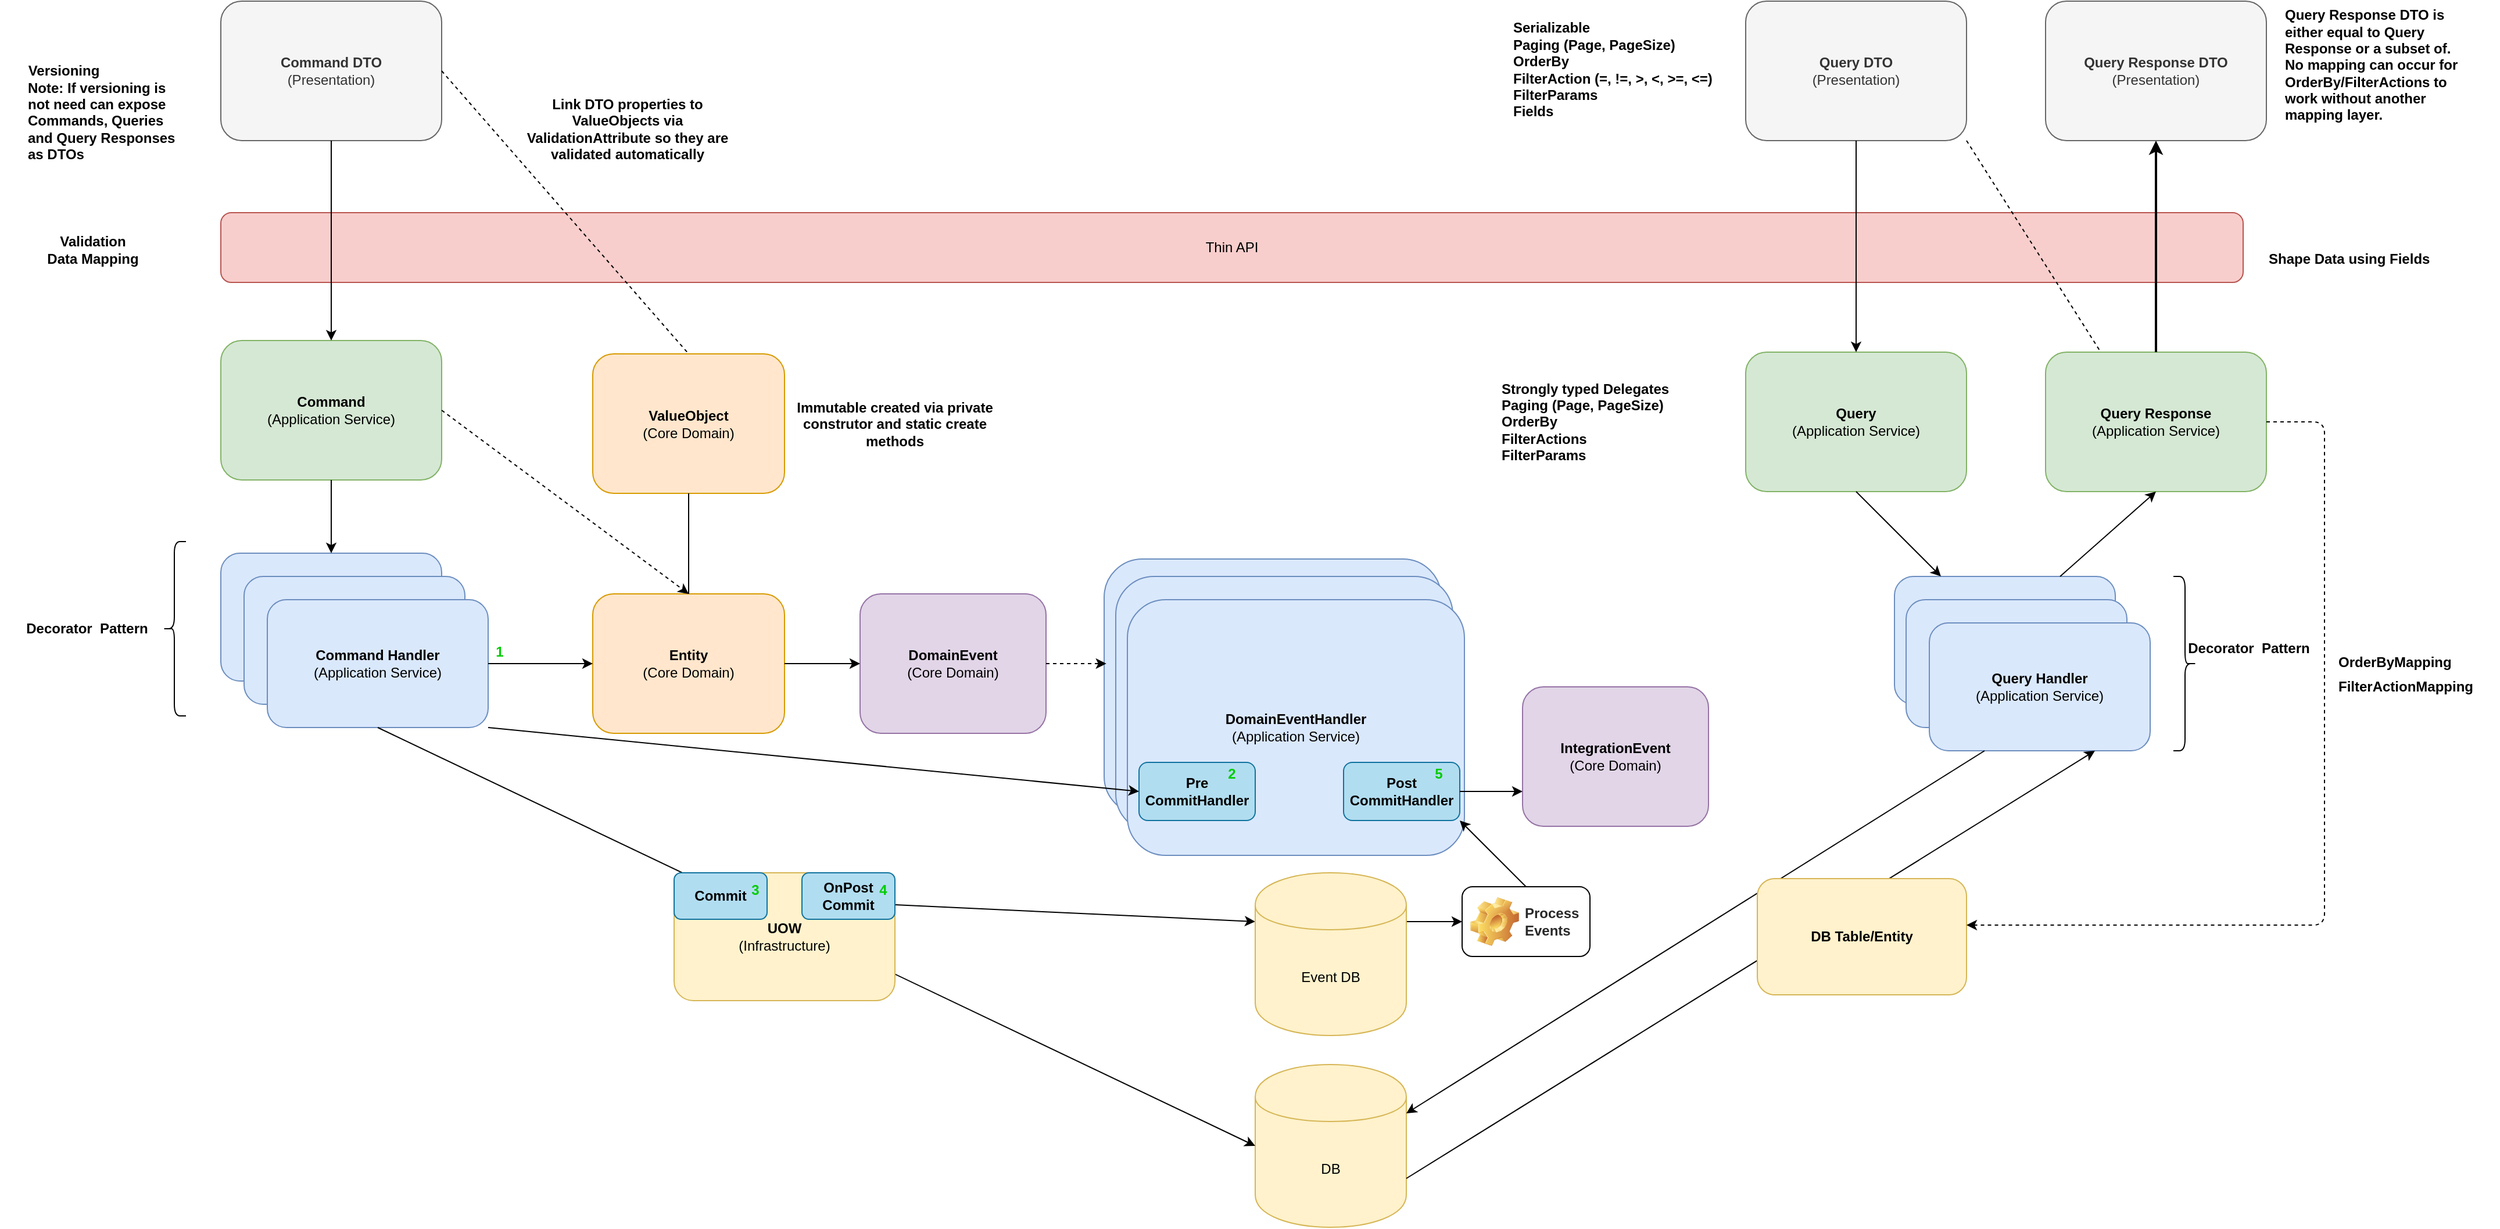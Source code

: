 <mxfile version="12.6.2" type="device"><diagram id="Shv8idoQgrJN4rAfnkL6" name="Page-1"><mxGraphModel dx="2415" dy="1206" grid="1" gridSize="10" guides="1" tooltips="1" connect="1" arrows="1" fold="1" page="1" pageScale="1" pageWidth="850" pageHeight="1100" math="0" shadow="0"><root><mxCell id="0"/><mxCell id="1" parent="0"/><mxCell id="SZfXagGTYZ-i1aPHvyVW-30" value="&lt;b&gt;DomainEventHandler&lt;/b&gt;&lt;br&gt;(Application Service)" style="rounded=1;whiteSpace=wrap;html=1;fillColor=#dae8fc;strokeColor=#6c8ebf;labelPosition=center;verticalLabelPosition=middle;align=center;verticalAlign=middle;" vertex="1" parent="1"><mxGeometry x="970" y="515" width="290" height="220" as="geometry"/></mxCell><mxCell id="SZfXagGTYZ-i1aPHvyVW-29" value="&lt;b&gt;DomainEventHandler&lt;/b&gt;&lt;br&gt;(Application Service)" style="rounded=1;whiteSpace=wrap;html=1;fillColor=#dae8fc;strokeColor=#6c8ebf;labelPosition=center;verticalLabelPosition=middle;align=center;verticalAlign=middle;" vertex="1" parent="1"><mxGeometry x="980" y="530" width="290" height="220" as="geometry"/></mxCell><mxCell id="zQwGPbky9w92wJC24JL_-1" value="&lt;b&gt;Command&lt;/b&gt;&lt;br&gt;(Application Service)" style="rounded=1;whiteSpace=wrap;html=1;fillColor=#d5e8d4;strokeColor=#82b366;" parent="1" vertex="1"><mxGeometry x="210" y="327" width="190" height="120" as="geometry"/></mxCell><mxCell id="zQwGPbky9w92wJC24JL_-4" value="DB" style="shape=cylinder;whiteSpace=wrap;html=1;boundedLbl=1;backgroundOutline=1;rounded=1;fillColor=#fff2cc;strokeColor=#d6b656;shadow=0;" parent="1" vertex="1"><mxGeometry x="1100" y="950" width="130" height="140" as="geometry"/></mxCell><mxCell id="zQwGPbky9w92wJC24JL_-5" value="CommandHandler" style="rounded=1;whiteSpace=wrap;html=1;fillColor=#dae8fc;strokeColor=#6c8ebf;" parent="1" vertex="1"><mxGeometry x="210" y="510" width="190" height="110" as="geometry"/></mxCell><mxCell id="zQwGPbky9w92wJC24JL_-6" value="&lt;b&gt;Query&lt;/b&gt;&lt;br&gt;(Application Service)" style="rounded=1;whiteSpace=wrap;html=1;fillColor=#d5e8d4;strokeColor=#82b366;" parent="1" vertex="1"><mxGeometry x="1522" y="337" width="190" height="120" as="geometry"/></mxCell><mxCell id="zQwGPbky9w92wJC24JL_-7" value="QueryHandler" style="rounded=1;whiteSpace=wrap;html=1;fillColor=#dae8fc;strokeColor=#6c8ebf;" parent="1" vertex="1"><mxGeometry x="1650" y="530" width="190" height="110" as="geometry"/></mxCell><mxCell id="zQwGPbky9w92wJC24JL_-10" value="Thin API" style="rounded=1;whiteSpace=wrap;html=1;fillColor=#f8cecc;strokeColor=#b85450;" parent="1" vertex="1"><mxGeometry x="210" y="217" width="1740" height="60" as="geometry"/></mxCell><mxCell id="zQwGPbky9w92wJC24JL_-11" value="CommandHandler" style="rounded=1;whiteSpace=wrap;html=1;fillColor=#dae8fc;strokeColor=#6c8ebf;" parent="1" vertex="1"><mxGeometry x="230" y="530" width="190" height="110" as="geometry"/></mxCell><mxCell id="zQwGPbky9w92wJC24JL_-12" value="&lt;b&gt;Command Handler&lt;/b&gt;&lt;br&gt;(Application Service)" style="rounded=1;whiteSpace=wrap;html=1;fillColor=#dae8fc;strokeColor=#6c8ebf;" parent="1" vertex="1"><mxGeometry x="250" y="550" width="190" height="110" as="geometry"/></mxCell><mxCell id="zQwGPbky9w92wJC24JL_-13" value="QueryHandler" style="rounded=1;whiteSpace=wrap;html=1;fillColor=#dae8fc;strokeColor=#6c8ebf;" parent="1" vertex="1"><mxGeometry x="1660" y="550" width="190" height="110" as="geometry"/></mxCell><mxCell id="zQwGPbky9w92wJC24JL_-14" value="&lt;b&gt;Query Handler&lt;/b&gt;&lt;br&gt;(Application Service)" style="rounded=1;whiteSpace=wrap;html=1;fillColor=#dae8fc;strokeColor=#6c8ebf;" parent="1" vertex="1"><mxGeometry x="1680" y="570" width="190" height="110" as="geometry"/></mxCell><mxCell id="zQwGPbky9w92wJC24JL_-15" value="&lt;b&gt;DomainEvent&lt;/b&gt;&lt;br&gt;(Core Domain)" style="rounded=1;whiteSpace=wrap;html=1;fillColor=#e1d5e7;strokeColor=#9673a6;" parent="1" vertex="1"><mxGeometry x="760" y="545" width="160" height="120" as="geometry"/></mxCell><mxCell id="zQwGPbky9w92wJC24JL_-16" value="&lt;b&gt;DomainEventHandler&lt;/b&gt;&lt;br&gt;(Application Service)" style="rounded=1;whiteSpace=wrap;html=1;fillColor=#dae8fc;strokeColor=#6c8ebf;labelPosition=center;verticalLabelPosition=middle;align=center;verticalAlign=middle;" parent="1" vertex="1"><mxGeometry x="990" y="550" width="290" height="220" as="geometry"/></mxCell><mxCell id="zQwGPbky9w92wJC24JL_-19" value="" style="endArrow=classic;html=1;exitX=0.5;exitY=1;exitDx=0;exitDy=0;entryX=0.5;entryY=0;entryDx=0;entryDy=0;" parent="1" source="zQwGPbky9w92wJC24JL_-1" target="zQwGPbky9w92wJC24JL_-5" edge="1"><mxGeometry width="50" height="50" relative="1" as="geometry"><mxPoint x="440" y="715" as="sourcePoint"/><mxPoint x="490" y="665" as="targetPoint"/></mxGeometry></mxCell><mxCell id="zQwGPbky9w92wJC24JL_-21" value="" style="endArrow=classic;html=1;exitX=0.5;exitY=1;exitDx=0;exitDy=0;" parent="1" source="zQwGPbky9w92wJC24JL_-6" target="zQwGPbky9w92wJC24JL_-7" edge="1"><mxGeometry width="50" height="50" relative="1" as="geometry"><mxPoint x="1712" y="800" as="sourcePoint"/><mxPoint x="1762" y="750" as="targetPoint"/></mxGeometry></mxCell><mxCell id="zQwGPbky9w92wJC24JL_-24" value="" style="endArrow=classic;html=1;exitX=0.5;exitY=1;exitDx=0;exitDy=0;entryX=0;entryY=0.5;entryDx=0;entryDy=0;" parent="1" source="zQwGPbky9w92wJC24JL_-12" target="zQwGPbky9w92wJC24JL_-4" edge="1"><mxGeometry width="50" height="50" relative="1" as="geometry"><mxPoint x="870" y="715" as="sourcePoint"/><mxPoint x="920" y="665" as="targetPoint"/></mxGeometry></mxCell><mxCell id="zQwGPbky9w92wJC24JL_-25" value="" style="endArrow=classic;html=1;exitX=0.25;exitY=1;exitDx=0;exitDy=0;entryX=1;entryY=0.3;entryDx=0;entryDy=0;" parent="1" source="zQwGPbky9w92wJC24JL_-14" target="zQwGPbky9w92wJC24JL_-4" edge="1"><mxGeometry width="50" height="50" relative="1" as="geometry"><mxPoint x="1550" y="425" as="sourcePoint"/><mxPoint x="1370" y="918" as="targetPoint"/></mxGeometry></mxCell><mxCell id="zQwGPbky9w92wJC24JL_-26" value="" style="endArrow=classic;html=1;exitX=1;exitY=0.7;exitDx=0;exitDy=0;entryX=0.75;entryY=1;entryDx=0;entryDy=0;" parent="1" source="zQwGPbky9w92wJC24JL_-4" target="zQwGPbky9w92wJC24JL_-14" edge="1"><mxGeometry width="50" height="50" relative="1" as="geometry"><mxPoint x="1370" y="1002" as="sourcePoint"/><mxPoint x="1340" y="645" as="targetPoint"/></mxGeometry></mxCell><mxCell id="zQwGPbky9w92wJC24JL_-29" value="&lt;b&gt;Entity&lt;/b&gt;&lt;br&gt;(Core Domain)" style="rounded=1;whiteSpace=wrap;html=1;fillColor=#ffe6cc;strokeColor=#d79b00;" parent="1" vertex="1"><mxGeometry x="530" y="545" width="165" height="120" as="geometry"/></mxCell><mxCell id="zQwGPbky9w92wJC24JL_-35" value="&lt;b&gt;Command DTO&lt;/b&gt;&lt;br&gt;(Presentation)" style="rounded=1;whiteSpace=wrap;html=1;fillColor=#f5f5f5;strokeColor=#666666;fontColor=#333333;gradientColor=none;gradientDirection=east;" parent="1" vertex="1"><mxGeometry x="210" y="35" width="190" height="120" as="geometry"/></mxCell><mxCell id="zQwGPbky9w92wJC24JL_-36" value="&lt;b&gt;Query DTO&lt;/b&gt;&lt;br&gt;(Presentation)" style="rounded=1;whiteSpace=wrap;html=1;fillColor=#f5f5f5;strokeColor=#666666;fontColor=#333333;" parent="1" vertex="1"><mxGeometry x="1522" y="35" width="190" height="120" as="geometry"/></mxCell><mxCell id="zQwGPbky9w92wJC24JL_-37" value="&lt;b&gt;Query Response&lt;/b&gt;&lt;br&gt;(Application Service)" style="rounded=1;whiteSpace=wrap;html=1;fillColor=#d5e8d4;strokeColor=#82b366;" parent="1" vertex="1"><mxGeometry x="1780" y="337" width="190" height="120" as="geometry"/></mxCell><mxCell id="zQwGPbky9w92wJC24JL_-38" value="&lt;b&gt;Query Response DTO&lt;/b&gt;&lt;br&gt;(Presentation)" style="rounded=1;whiteSpace=wrap;html=1;fillColor=#f5f5f5;strokeColor=#666666;fontColor=#333333;gradientColor=none;gradientDirection=east;" parent="1" vertex="1"><mxGeometry x="1780" y="35" width="190" height="120" as="geometry"/></mxCell><mxCell id="zQwGPbky9w92wJC24JL_-39" value="" style="endArrow=classic;html=1;exitX=0.75;exitY=0;exitDx=0;exitDy=0;entryX=0.5;entryY=1;entryDx=0;entryDy=0;" parent="1" source="zQwGPbky9w92wJC24JL_-7" target="zQwGPbky9w92wJC24JL_-37" edge="1"><mxGeometry width="50" height="50" relative="1" as="geometry"><mxPoint x="1950" y="605" as="sourcePoint"/><mxPoint x="2000" y="555" as="targetPoint"/></mxGeometry></mxCell><mxCell id="zQwGPbky9w92wJC24JL_-40" value="" style="endArrow=classic;html=1;exitX=0.5;exitY=0;exitDx=0;exitDy=0;entryX=0.5;entryY=1;entryDx=0;entryDy=0;strokeWidth=2;" parent="1" source="zQwGPbky9w92wJC24JL_-37" target="zQwGPbky9w92wJC24JL_-38" edge="1"><mxGeometry width="50" height="50" relative="1" as="geometry"><mxPoint x="2120" y="365" as="sourcePoint"/><mxPoint x="2170" y="315" as="targetPoint"/></mxGeometry></mxCell><mxCell id="zQwGPbky9w92wJC24JL_-41" value="" style="endArrow=classic;html=1;exitX=0.5;exitY=1;exitDx=0;exitDy=0;" parent="1" source="zQwGPbky9w92wJC24JL_-35" target="zQwGPbky9w92wJC24JL_-1" edge="1"><mxGeometry width="50" height="50" relative="1" as="geometry"><mxPoint x="730" y="435" as="sourcePoint"/><mxPoint x="780" y="385" as="targetPoint"/></mxGeometry></mxCell><mxCell id="zQwGPbky9w92wJC24JL_-44" value="" style="endArrow=classic;html=1;exitX=1;exitY=0.5;exitDx=0;exitDy=0;" parent="1" source="zQwGPbky9w92wJC24JL_-12" target="zQwGPbky9w92wJC24JL_-29" edge="1"><mxGeometry width="50" height="50" relative="1" as="geometry"><mxPoint x="820" y="485" as="sourcePoint"/><mxPoint x="870" y="435" as="targetPoint"/></mxGeometry></mxCell><mxCell id="zQwGPbky9w92wJC24JL_-45" value="" style="endArrow=classic;html=1;exitX=1;exitY=0.5;exitDx=0;exitDy=0;entryX=0;entryY=0.5;entryDx=0;entryDy=0;" parent="1" source="zQwGPbky9w92wJC24JL_-29" target="zQwGPbky9w92wJC24JL_-15" edge="1"><mxGeometry width="50" height="50" relative="1" as="geometry"><mxPoint x="450" y="615" as="sourcePoint"/><mxPoint x="540" y="615" as="targetPoint"/></mxGeometry></mxCell><mxCell id="zQwGPbky9w92wJC24JL_-47" value="" style="endArrow=classic;html=1;entryX=0.5;entryY=0;entryDx=0;entryDy=0;exitX=0.5;exitY=1;exitDx=0;exitDy=0;" parent="1" source="zQwGPbky9w92wJC24JL_-36" target="zQwGPbky9w92wJC24JL_-6" edge="1"><mxGeometry width="50" height="50" relative="1" as="geometry"><mxPoint x="1610" y="175" as="sourcePoint"/><mxPoint x="2230" y="485" as="targetPoint"/></mxGeometry></mxCell><mxCell id="zQwGPbky9w92wJC24JL_-48" value="Decorator&amp;nbsp; Pattern" style="text;html=1;strokeColor=none;fillColor=none;align=center;verticalAlign=middle;whiteSpace=wrap;rounded=0;shadow=0;fontStyle=1" parent="1" vertex="1"><mxGeometry x="40" y="565" width="110" height="20" as="geometry"/></mxCell><mxCell id="zQwGPbky9w92wJC24JL_-49" value="" style="shape=curlyBracket;whiteSpace=wrap;html=1;rounded=1;shadow=0;direction=west;" parent="1" vertex="1"><mxGeometry x="1890" y="530" width="20" height="150" as="geometry"/></mxCell><mxCell id="zQwGPbky9w92wJC24JL_-52" value="" style="shape=curlyBracket;whiteSpace=wrap;html=1;rounded=1;shadow=0;direction=east;" parent="1" vertex="1"><mxGeometry x="160" y="500" width="20" height="150" as="geometry"/></mxCell><mxCell id="zQwGPbky9w92wJC24JL_-53" value="Decorator&amp;nbsp; Pattern" style="text;html=1;strokeColor=none;fillColor=none;align=center;verticalAlign=middle;whiteSpace=wrap;rounded=0;shadow=0;fontStyle=1" parent="1" vertex="1"><mxGeometry x="1900" y="582" width="110" height="20" as="geometry"/></mxCell><mxCell id="zQwGPbky9w92wJC24JL_-54" value="Versioning" style="text;html=1;strokeColor=none;fillColor=none;align=center;verticalAlign=middle;whiteSpace=wrap;rounded=0;shadow=0;fontStyle=1" parent="1" vertex="1"><mxGeometry x="20" y="85" width="110" height="20" as="geometry"/></mxCell><mxCell id="zQwGPbky9w92wJC24JL_-55" value="Validation&lt;br&gt;Data Mapping&lt;br&gt;" style="text;html=1;strokeColor=none;fillColor=none;align=center;verticalAlign=middle;whiteSpace=wrap;rounded=0;shadow=0;fontStyle=1" parent="1" vertex="1"><mxGeometry x="20" y="237" width="160" height="23" as="geometry"/></mxCell><mxCell id="zQwGPbky9w92wJC24JL_-60" value="&lt;b&gt;Pre CommitHandler&lt;/b&gt;" style="rounded=1;whiteSpace=wrap;html=1;fillColor=#b1ddf0;strokeColor=#10739e;" parent="1" vertex="1"><mxGeometry x="1000" y="690" width="100" height="50" as="geometry"/></mxCell><mxCell id="2ipr_EQyVUQP0CQGnIY_-3" value="FilterActionMapping" style="text;html=1;strokeColor=none;fillColor=none;align=left;verticalAlign=middle;whiteSpace=wrap;rounded=0;shadow=0;fontStyle=1" parent="1" vertex="1"><mxGeometry x="2030" y="613.5" width="140" height="23" as="geometry"/></mxCell><mxCell id="2ipr_EQyVUQP0CQGnIY_-8" value="Shape Data using Fields" style="text;html=1;strokeColor=none;fillColor=none;align=left;verticalAlign=middle;whiteSpace=wrap;rounded=0;shadow=0;fontStyle=1" parent="1" vertex="1"><mxGeometry x="1970" y="245.5" width="160" height="23" as="geometry"/></mxCell><mxCell id="2ipr_EQyVUQP0CQGnIY_-9" value="Note: If versioning is not need can expose Commands, Queries and Query Responses as DTOs" style="text;html=1;strokeColor=none;fillColor=none;align=left;verticalAlign=middle;whiteSpace=wrap;rounded=0;fontStyle=1" parent="1" vertex="1"><mxGeometry x="42" y="128" width="130" height="20" as="geometry"/></mxCell><mxCell id="2ipr_EQyVUQP0CQGnIY_-10" value="" style="endArrow=classic;html=1;exitX=1;exitY=0.5;exitDx=0;exitDy=0;entryX=0.5;entryY=0;entryDx=0;entryDy=0;dashed=1;" parent="1" source="zQwGPbky9w92wJC24JL_-1" target="zQwGPbky9w92wJC24JL_-29" edge="1"><mxGeometry width="50" height="50" relative="1" as="geometry"><mxPoint x="510" y="460" as="sourcePoint"/><mxPoint x="560" y="410" as="targetPoint"/></mxGeometry></mxCell><mxCell id="2ipr_EQyVUQP0CQGnIY_-11" value="&lt;b&gt;DB Table/Entity&lt;/b&gt;" style="rounded=1;whiteSpace=wrap;html=1;fillColor=#fff2cc;strokeColor=#d6b656;" parent="1" vertex="1"><mxGeometry x="1532" y="790" width="180" height="100" as="geometry"/></mxCell><mxCell id="2ipr_EQyVUQP0CQGnIY_-13" value="" style="edgeStyle=segmentEdgeStyle;endArrow=classic;html=1;dashed=1;exitX=1;exitY=0.5;exitDx=0;exitDy=0;" parent="1" source="zQwGPbky9w92wJC24JL_-37" target="2ipr_EQyVUQP0CQGnIY_-11" edge="1"><mxGeometry width="50" height="50" relative="1" as="geometry"><mxPoint x="2040" y="890" as="sourcePoint"/><mxPoint x="2090" y="840" as="targetPoint"/><Array as="points"><mxPoint x="2020" y="397"/><mxPoint x="2020" y="830"/></Array></mxGeometry></mxCell><mxCell id="2ipr_EQyVUQP0CQGnIY_-15" value="&lt;div&gt;&lt;span&gt;Serializable&lt;/span&gt;&lt;/div&gt;&lt;div&gt;&lt;span&gt;Paging (Page, PageSize)&lt;/span&gt;&lt;/div&gt;OrderBy&lt;br&gt;FilterAction (=, !=, &amp;gt;, &amp;lt;, &amp;gt;=, &amp;lt;=)&lt;br&gt;FilterParams&lt;br&gt;Fields" style="text;html=1;strokeColor=none;fillColor=none;align=left;verticalAlign=middle;whiteSpace=wrap;rounded=0;shadow=0;fontStyle=1" parent="1" vertex="1"><mxGeometry x="1320" y="82" width="190" height="23" as="geometry"/></mxCell><mxCell id="2ipr_EQyVUQP0CQGnIY_-16" value="Strongly typed Delegates&lt;br&gt;Paging (Page, PageSize)&lt;br&gt;OrderBy&lt;br&gt;FilterActions&lt;br&gt;FilterParams" style="text;html=1;strokeColor=none;fillColor=none;align=left;verticalAlign=middle;whiteSpace=wrap;rounded=0;shadow=0;fontStyle=1" parent="1" vertex="1"><mxGeometry x="1310" y="385.5" width="200" height="23" as="geometry"/></mxCell><mxCell id="2ipr_EQyVUQP0CQGnIY_-20" value="Query Response DTO is either equal to Query Response or a subset of. No mapping can occur for OrderBy/FilterActions to work without another mapping layer." style="text;html=1;strokeColor=none;fillColor=none;align=left;verticalAlign=middle;whiteSpace=wrap;rounded=0;shadow=0;fontStyle=1" parent="1" vertex="1"><mxGeometry x="1984" y="78" width="160" height="23" as="geometry"/></mxCell><mxCell id="2ipr_EQyVUQP0CQGnIY_-23" value="OrderByMapping" style="text;html=1;strokeColor=none;fillColor=none;align=left;verticalAlign=middle;whiteSpace=wrap;rounded=0;shadow=0;fontStyle=1" parent="1" vertex="1"><mxGeometry x="2030" y="592" width="100" height="23" as="geometry"/></mxCell><mxCell id="2ipr_EQyVUQP0CQGnIY_-24" value="" style="endArrow=none;dashed=1;html=1;strokeWidth=1;exitX=1;exitY=1;exitDx=0;exitDy=0;entryX=0.25;entryY=0;entryDx=0;entryDy=0;" parent="1" source="zQwGPbky9w92wJC24JL_-36" target="zQwGPbky9w92wJC24JL_-37" edge="1"><mxGeometry width="50" height="50" relative="1" as="geometry"><mxPoint x="2170" y="410" as="sourcePoint"/><mxPoint x="2220" y="360" as="targetPoint"/></mxGeometry></mxCell><mxCell id="zs9CzDKNSxgWgYnwng-V-3" value="&lt;b&gt;ValueObject&lt;/b&gt;&lt;br&gt;(Core Domain)" style="rounded=1;whiteSpace=wrap;html=1;fillColor=#ffe6cc;strokeColor=#d79b00;" parent="1" vertex="1"><mxGeometry x="530" y="338.5" width="165" height="120" as="geometry"/></mxCell><mxCell id="zs9CzDKNSxgWgYnwng-V-4" value="" style="endArrow=none;html=1;exitX=0.5;exitY=0;exitDx=0;exitDy=0;entryX=0.5;entryY=1;entryDx=0;entryDy=0;" parent="1" source="zQwGPbky9w92wJC24JL_-29" target="zs9CzDKNSxgWgYnwng-V-3" edge="1"><mxGeometry width="50" height="50" relative="1" as="geometry"><mxPoint x="750" y="460" as="sourcePoint"/><mxPoint x="800" y="410" as="targetPoint"/></mxGeometry></mxCell><mxCell id="zs9CzDKNSxgWgYnwng-V-5" value="" style="endArrow=none;dashed=1;html=1;exitX=1;exitY=0.5;exitDx=0;exitDy=0;entryX=0.5;entryY=0;entryDx=0;entryDy=0;" parent="1" source="zQwGPbky9w92wJC24JL_-35" target="zs9CzDKNSxgWgYnwng-V-3" edge="1"><mxGeometry width="50" height="50" relative="1" as="geometry"><mxPoint x="1050" y="480" as="sourcePoint"/><mxPoint x="1100" y="430" as="targetPoint"/></mxGeometry></mxCell><mxCell id="zs9CzDKNSxgWgYnwng-V-6" value="Link DTO properties to ValueObjects via ValidationAttribute so they are validated automatically" style="text;html=1;strokeColor=none;fillColor=none;align=center;verticalAlign=middle;whiteSpace=wrap;rounded=0;fontStyle=1" parent="1" vertex="1"><mxGeometry x="460" y="135" width="200" height="20" as="geometry"/></mxCell><mxCell id="zs9CzDKNSxgWgYnwng-V-7" value="Immutable created via private construtor and static create methods" style="text;html=1;strokeColor=none;fillColor=none;align=center;verticalAlign=middle;whiteSpace=wrap;rounded=0;fontStyle=1" parent="1" vertex="1"><mxGeometry x="690" y="388.5" width="200" height="20" as="geometry"/></mxCell><mxCell id="SZfXagGTYZ-i1aPHvyVW-1" value="&lt;b&gt;IntegrationEvent&lt;/b&gt;&lt;br&gt;(Core Domain)" style="rounded=1;whiteSpace=wrap;html=1;fillColor=#e1d5e7;strokeColor=#9673a6;" vertex="1" parent="1"><mxGeometry x="1330" y="625" width="160" height="120" as="geometry"/></mxCell><mxCell id="SZfXagGTYZ-i1aPHvyVW-3" value="" style="endArrow=classic;html=1;exitX=1;exitY=1;exitDx=0;exitDy=0;entryX=0;entryY=0.5;entryDx=0;entryDy=0;" edge="1" parent="1" source="zQwGPbky9w92wJC24JL_-12" target="zQwGPbky9w92wJC24JL_-60"><mxGeometry width="50" height="50" relative="1" as="geometry"><mxPoint x="710" y="950" as="sourcePoint"/><mxPoint x="1000" y="715" as="targetPoint"/></mxGeometry></mxCell><mxCell id="SZfXagGTYZ-i1aPHvyVW-7" value="1" style="text;html=1;strokeColor=none;fillColor=none;align=center;verticalAlign=middle;whiteSpace=wrap;rounded=0;fontStyle=1;fontColor=#00CC00;" vertex="1" parent="1"><mxGeometry x="430" y="585" width="40" height="20" as="geometry"/></mxCell><mxCell id="SZfXagGTYZ-i1aPHvyVW-9" value="2" style="text;html=1;strokeColor=none;fillColor=none;align=center;verticalAlign=middle;whiteSpace=wrap;rounded=0;fontStyle=1;fontColor=#00CC00;" vertex="1" parent="1"><mxGeometry x="1060" y="690" width="40" height="20" as="geometry"/></mxCell><mxCell id="SZfXagGTYZ-i1aPHvyVW-15" value="" style="endArrow=classic;html=1;fontColor=#00CC00;exitX=1;exitY=0.25;exitDx=0;exitDy=0;entryX=0;entryY=0.3;entryDx=0;entryDy=0;" edge="1" parent="1" source="SZfXagGTYZ-i1aPHvyVW-26" target="SZfXagGTYZ-i1aPHvyVW-36"><mxGeometry width="50" height="50" relative="1" as="geometry"><mxPoint x="690" y="790" as="sourcePoint"/><mxPoint x="1130" y="820" as="targetPoint"/></mxGeometry></mxCell><mxCell id="SZfXagGTYZ-i1aPHvyVW-18" value="&lt;b&gt;Post CommitHandler&lt;/b&gt;" style="rounded=1;whiteSpace=wrap;html=1;fillColor=#b1ddf0;strokeColor=#10739e;" vertex="1" parent="1"><mxGeometry x="1176" y="690" width="100" height="50" as="geometry"/></mxCell><mxCell id="SZfXagGTYZ-i1aPHvyVW-19" value="5" style="text;html=1;strokeColor=none;fillColor=none;align=center;verticalAlign=middle;whiteSpace=wrap;rounded=0;fontStyle=1;fontColor=#00CC00;" vertex="1" parent="1"><mxGeometry x="1238" y="690" width="40" height="20" as="geometry"/></mxCell><mxCell id="SZfXagGTYZ-i1aPHvyVW-24" value="" style="endArrow=classic;html=1;fontColor=#00CC00;exitX=1;exitY=0.3;exitDx=0;exitDy=0;entryX=0;entryY=0.5;entryDx=0;entryDy=0;" edge="1" parent="1" source="SZfXagGTYZ-i1aPHvyVW-36" target="SZfXagGTYZ-i1aPHvyVW-42"><mxGeometry width="50" height="50" relative="1" as="geometry"><mxPoint x="1210" y="820" as="sourcePoint"/><mxPoint x="1290" y="827.5" as="targetPoint"/></mxGeometry></mxCell><mxCell id="SZfXagGTYZ-i1aPHvyVW-25" value="" style="endArrow=classic;html=1;fontColor=#00CC00;exitX=1;exitY=0.5;exitDx=0;exitDy=0;entryX=0;entryY=0.75;entryDx=0;entryDy=0;" edge="1" parent="1" source="SZfXagGTYZ-i1aPHvyVW-18" target="SZfXagGTYZ-i1aPHvyVW-1"><mxGeometry width="50" height="50" relative="1" as="geometry"><mxPoint x="1360" y="610" as="sourcePoint"/><mxPoint x="1410" y="560" as="targetPoint"/></mxGeometry></mxCell><mxCell id="SZfXagGTYZ-i1aPHvyVW-26" value="&lt;b&gt;UOW&lt;/b&gt;&lt;br&gt;(Infrastructure)" style="rounded=1;whiteSpace=wrap;html=1;fillColor=#fff2cc;strokeColor=#d6b656;" vertex="1" parent="1"><mxGeometry x="600" y="785" width="190" height="110" as="geometry"/></mxCell><mxCell id="SZfXagGTYZ-i1aPHvyVW-28" value="&lt;b&gt;OnPost Commit&lt;/b&gt;" style="rounded=1;whiteSpace=wrap;html=1;fillColor=#b1ddf0;strokeColor=#10739e;" vertex="1" parent="1"><mxGeometry x="710" y="785" width="80" height="40" as="geometry"/></mxCell><mxCell id="SZfXagGTYZ-i1aPHvyVW-31" value="" style="endArrow=classic;html=1;fontColor=#00CC00;exitX=1;exitY=0.5;exitDx=0;exitDy=0;entryX=-0.028;entryY=0.341;entryDx=0;entryDy=0;entryPerimeter=0;dashed=1;" edge="1" parent="1" source="zQwGPbky9w92wJC24JL_-15" target="SZfXagGTYZ-i1aPHvyVW-29"><mxGeometry width="50" height="50" relative="1" as="geometry"><mxPoint x="1070" y="470" as="sourcePoint"/><mxPoint x="1120" y="420" as="targetPoint"/></mxGeometry></mxCell><mxCell id="SZfXagGTYZ-i1aPHvyVW-32" value="4" style="text;html=1;strokeColor=none;fillColor=none;align=center;verticalAlign=middle;whiteSpace=wrap;rounded=0;fontStyle=1;fontColor=#00CC00;" vertex="1" parent="1"><mxGeometry x="760" y="790" width="40" height="20" as="geometry"/></mxCell><mxCell id="SZfXagGTYZ-i1aPHvyVW-33" value="&lt;b&gt;Commit&lt;/b&gt;" style="rounded=1;whiteSpace=wrap;html=1;fillColor=#b1ddf0;strokeColor=#10739e;" vertex="1" parent="1"><mxGeometry x="600" y="785" width="80" height="40" as="geometry"/></mxCell><mxCell id="SZfXagGTYZ-i1aPHvyVW-34" value="3" style="text;html=1;strokeColor=none;fillColor=none;align=center;verticalAlign=middle;whiteSpace=wrap;rounded=0;fontStyle=1;fontColor=#00CC00;" vertex="1" parent="1"><mxGeometry x="650" y="790" width="40" height="20" as="geometry"/></mxCell><mxCell id="SZfXagGTYZ-i1aPHvyVW-36" value="Event DB" style="shape=cylinder;whiteSpace=wrap;html=1;boundedLbl=1;backgroundOutline=1;rounded=1;fillColor=#fff2cc;strokeColor=#d6b656;shadow=0;" vertex="1" parent="1"><mxGeometry x="1100" y="785" width="130" height="140" as="geometry"/></mxCell><mxCell id="SZfXagGTYZ-i1aPHvyVW-39" value="" style="endArrow=classic;html=1;fontColor=#00CC00;exitX=0.5;exitY=0;exitDx=0;exitDy=0;entryX=1;entryY=1;entryDx=0;entryDy=0;" edge="1" parent="1" source="SZfXagGTYZ-i1aPHvyVW-42" target="SZfXagGTYZ-i1aPHvyVW-18"><mxGeometry width="50" height="50" relative="1" as="geometry"><mxPoint x="1303" y="797" as="sourcePoint"/><mxPoint x="1300" y="837.5" as="targetPoint"/></mxGeometry></mxCell><mxCell id="SZfXagGTYZ-i1aPHvyVW-42" value="&lt;font color=&quot;#292929&quot;&gt;Process Events&lt;/font&gt;" style="label;whiteSpace=wrap;html=1;image=img/clipart/Gear_128x128.png;fontColor=#00CC00;" vertex="1" parent="1"><mxGeometry x="1278" y="797" width="110" height="60" as="geometry"/></mxCell></root></mxGraphModel></diagram></mxfile>